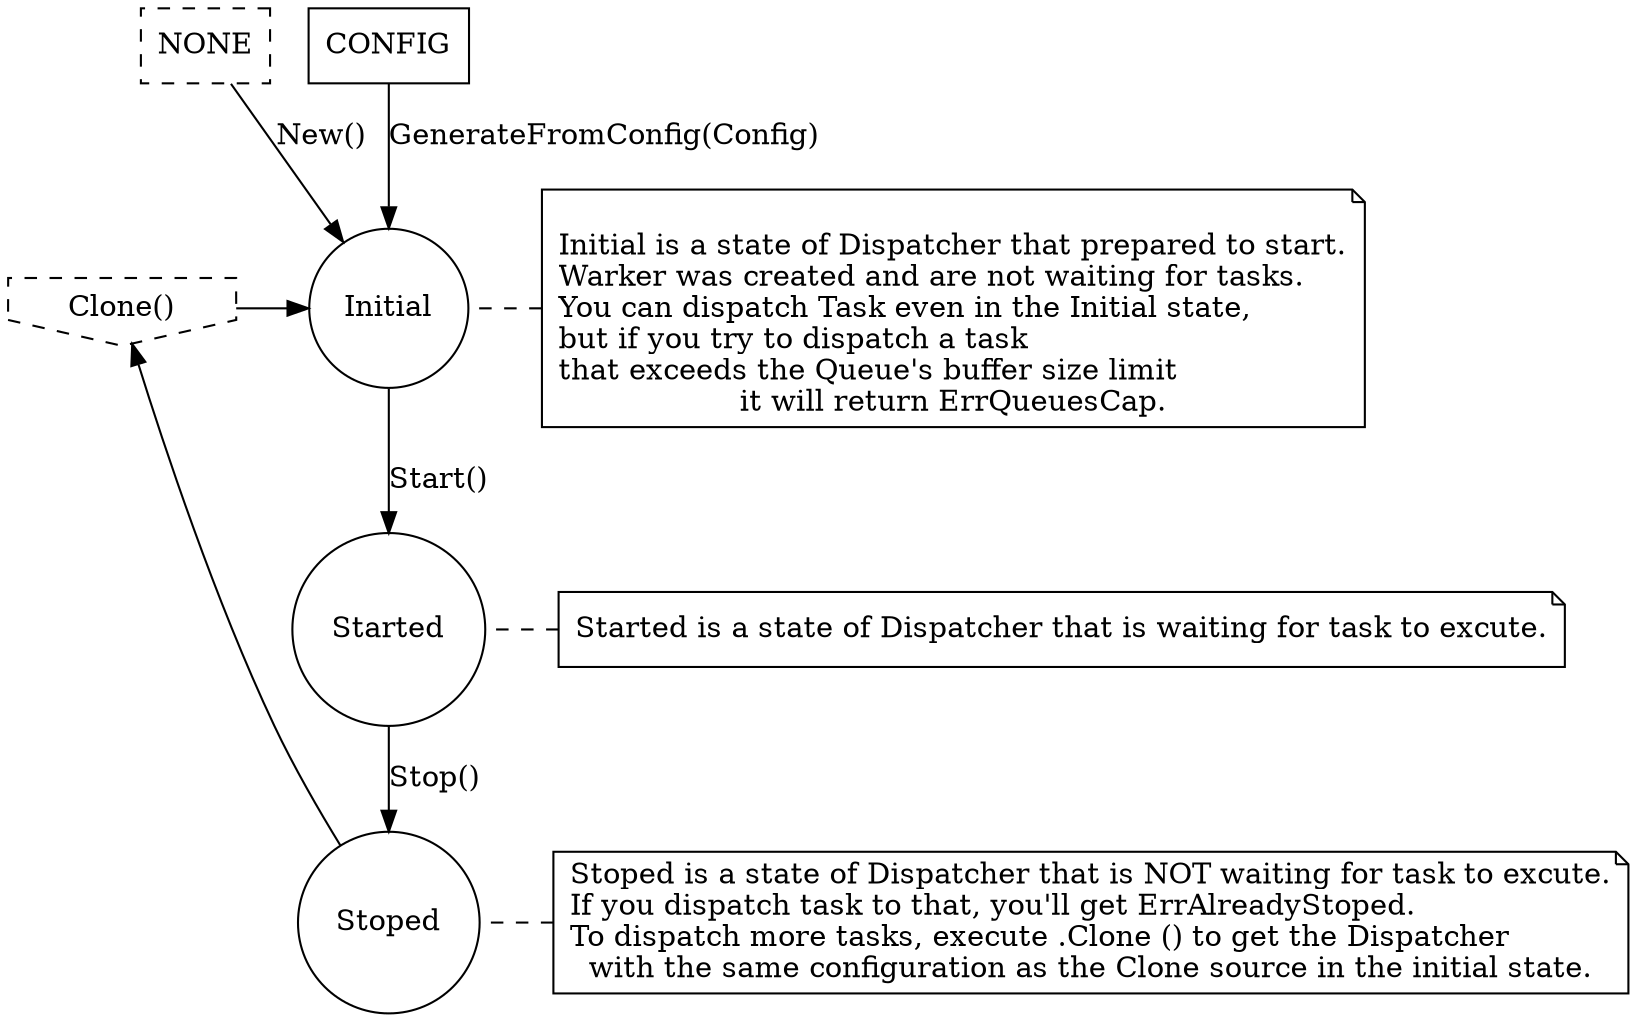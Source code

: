 digraph dispatcher_lifecycle {
    graph [
        charset = "UTF-8";
    ];

    node [
        shape = "circle";
    ];

    NONE [
        style = "dashed",
        shape = "box"
        group = -1;        
    ];

    CONFIG [
        shape = "box";
        group = 0;        
    ];

    SAME_CONFIG [
        shape = "invhouse";
        style = "dashed";
        group = -1;
        label = "Clone()";
    ];

    { rank=same; NONE; CONFIG; };

    Initial [
        group = 0;
    ];

    Started [
        group = 0;
    ];

    Stoped [
        group = 0;
    ];

    NONE -> Initial [
        label = "New()";
    ];

    CONFIG -> Initial [
        label = "GenerateFromConfig(Config)";
    ];

    Initial -> Started [
        label = "Start()";
    ];

    Started -> Stoped [
        label = "Stop()";
    ];

    Stoped -> SAME_CONFIG [
        // style = "dotted";
    ];

    SAME_CONFIG -> Initial [
        // style = "dotted";
    ];

    Initial_note -> Initial [
        constraint = false;
        dir = none;
        style = "dashed";
    ];
    Started_note -> Started [
        constraint = false;
        dir = none;
        style = "dashed";
    ];
    Stoped_note -> Stoped [
        constraint = false;
        dir = none;
        style = "dashed";
    ];

    Initial_note [
        label = "\lInitial is a state of Dispatcher that prepared to start.\lWarker was created and are not waiting for tasks.\lYou can dispatch Task even in the Initial state,\lbut if you try to dispatch a task \lthat exceeds the Queue's buffer size limit\lit will return ErrQueuesCap.";
        shape = note;
    ];

    { rank=same; SAME_CONFIG; Initial; Initial_note;  };

    Started_note [
        label = "Started is a state of Dispatcher that is waiting for task to excute.";
        shape = note;
    ];

    { rank=same; Started; Started_note;  };
    Stoped_note [
        label = "Stoped is a state of Dispatcher that is NOT waiting for task to excute.\lIf you dispatch task to that, you'll get ErrAlreadyStoped.\lTo dispatch more tasks, execute .Clone () to get the Dispatcher\lwith the same configuration as the Clone source in the initial state.";
        shape = note;
    ];

    { rank=same; Stoped; Stoped_note;  };
}
